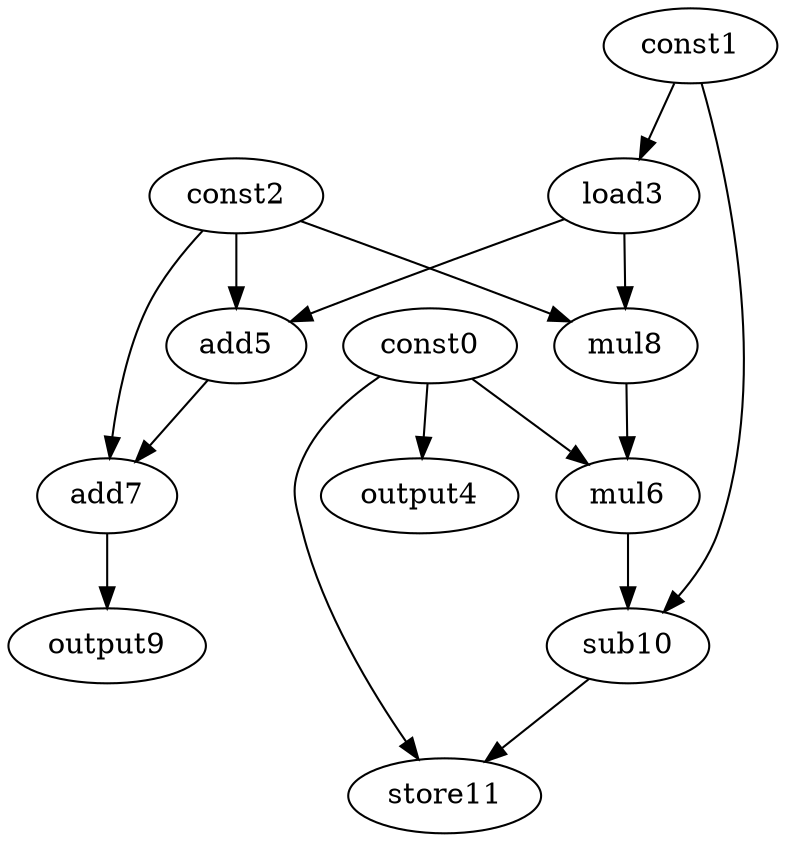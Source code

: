 digraph G { 
const0[opcode=const]; 
const1[opcode=const]; 
const2[opcode=const]; 
load3[opcode=load]; 
output4[opcode=output]; 
add5[opcode=add]; 
mul6[opcode=mul]; 
add7[opcode=add]; 
mul8[opcode=mul]; 
output9[opcode=output]; 
sub10[opcode=sub]; 
store11[opcode=store]; 
const1->load3[operand=0];
const0->output4[operand=0];
const2->add5[operand=0];
load3->add5[operand=1];
const2->mul8[operand=0];
load3->mul8[operand=1];
const0->mul6[operand=0];
mul8->mul6[operand=1];
const2->add7[operand=0];
add5->add7[operand=1];
add7->output9[operand=0];
const1->sub10[operand=0];
mul6->sub10[operand=1];
const0->store11[operand=0];
sub10->store11[operand=1];
}
